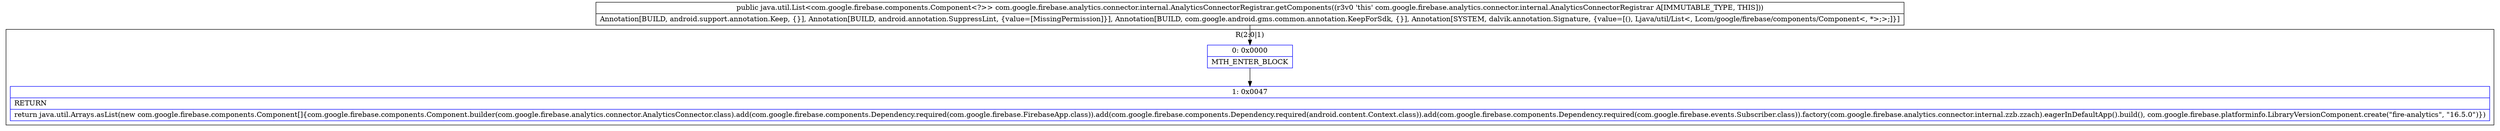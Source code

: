 digraph "CFG forcom.google.firebase.analytics.connector.internal.AnalyticsConnectorRegistrar.getComponents()Ljava\/util\/List;" {
subgraph cluster_Region_487793266 {
label = "R(2:0|1)";
node [shape=record,color=blue];
Node_0 [shape=record,label="{0\:\ 0x0000|MTH_ENTER_BLOCK\l}"];
Node_1 [shape=record,label="{1\:\ 0x0047|RETURN\l|return java.util.Arrays.asList(new com.google.firebase.components.Component[]\{com.google.firebase.components.Component.builder(com.google.firebase.analytics.connector.AnalyticsConnector.class).add(com.google.firebase.components.Dependency.required(com.google.firebase.FirebaseApp.class)).add(com.google.firebase.components.Dependency.required(android.content.Context.class)).add(com.google.firebase.components.Dependency.required(com.google.firebase.events.Subscriber.class)).factory(com.google.firebase.analytics.connector.internal.zzb.zzach).eagerInDefaultApp().build(), com.google.firebase.platforminfo.LibraryVersionComponent.create(\"fire\-analytics\", \"16.5.0\")\})\l}"];
}
MethodNode[shape=record,label="{public java.util.List\<com.google.firebase.components.Component\<?\>\> com.google.firebase.analytics.connector.internal.AnalyticsConnectorRegistrar.getComponents((r3v0 'this' com.google.firebase.analytics.connector.internal.AnalyticsConnectorRegistrar A[IMMUTABLE_TYPE, THIS]))  | Annotation[BUILD, android.support.annotation.Keep, \{\}], Annotation[BUILD, android.annotation.SuppressLint, \{value=[MissingPermission]\}], Annotation[BUILD, com.google.android.gms.common.annotation.KeepForSdk, \{\}], Annotation[SYSTEM, dalvik.annotation.Signature, \{value=[(), Ljava\/util\/List\<, Lcom\/google\/firebase\/components\/Component\<, *\>;\>;]\}]\l}"];
MethodNode -> Node_0;
Node_0 -> Node_1;
}

